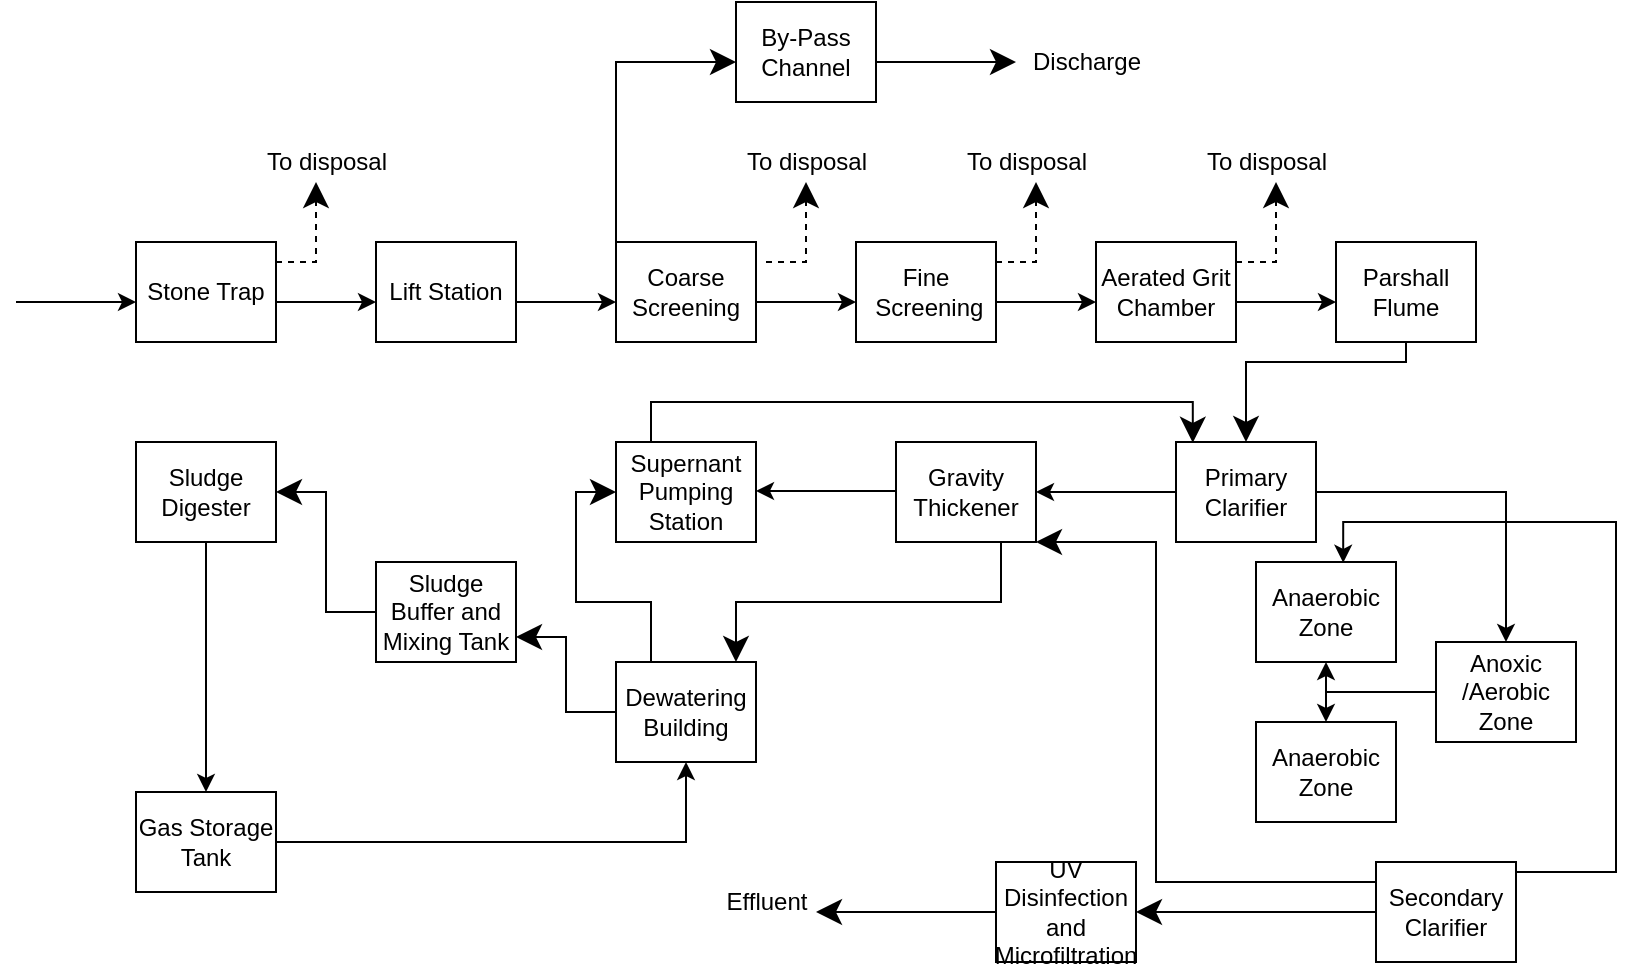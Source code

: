 <mxfile version="16.6.4" type="github">
  <diagram id="dFWF5zn0QugjdTZb5leU" name="Page-1">
    <mxGraphModel dx="1173" dy="645" grid="1" gridSize="10" guides="1" tooltips="1" connect="1" arrows="1" fold="1" page="1" pageScale="1" pageWidth="850" pageHeight="1100" math="0" shadow="0">
      <root>
        <mxCell id="0" />
        <mxCell id="1" parent="0" />
        <mxCell id="zYvr2jX2mmX5dFNxnvae-1" value="" style="endArrow=classic;html=1;rounded=0;sketch=0;" parent="1" edge="1">
          <mxGeometry width="50" height="50" relative="1" as="geometry">
            <mxPoint x="40" y="180" as="sourcePoint" />
            <mxPoint x="100" y="180" as="targetPoint" />
            <Array as="points" />
          </mxGeometry>
        </mxCell>
        <mxCell id="zYvr2jX2mmX5dFNxnvae-2" value="Stone Trap&lt;br&gt;" style="rounded=0;whiteSpace=wrap;html=1;sketch=0;" parent="1" vertex="1">
          <mxGeometry x="100" y="150" width="70" height="50" as="geometry" />
        </mxCell>
        <mxCell id="zYvr2jX2mmX5dFNxnvae-3" value="" style="endArrow=classic;html=1;rounded=0;" parent="1" edge="1">
          <mxGeometry width="50" height="50" relative="1" as="geometry">
            <mxPoint x="190" y="180" as="sourcePoint" />
            <mxPoint x="220" y="180" as="targetPoint" />
            <Array as="points">
              <mxPoint x="170" y="180" />
            </Array>
          </mxGeometry>
        </mxCell>
        <mxCell id="zYvr2jX2mmX5dFNxnvae-4" value="Lift Station&lt;br&gt;" style="rounded=0;whiteSpace=wrap;html=1;" parent="1" vertex="1">
          <mxGeometry x="220" y="150" width="70" height="50" as="geometry" />
        </mxCell>
        <mxCell id="zYvr2jX2mmX5dFNxnvae-7" value="" style="endArrow=classic;html=1;rounded=0;sketch=0;endSize=10;targetPerimeterSpacing=4;strokeWidth=1;jumpStyle=sharp;jumpSize=16;dashed=1;" parent="1" edge="1">
          <mxGeometry width="50" height="50" relative="1" as="geometry">
            <mxPoint x="170" y="160" as="sourcePoint" />
            <mxPoint x="190" y="120" as="targetPoint" />
            <Array as="points">
              <mxPoint x="190" y="160" />
            </Array>
          </mxGeometry>
        </mxCell>
        <mxCell id="zYvr2jX2mmX5dFNxnvae-8" value="To disposal&lt;br&gt;" style="text;html=1;align=center;verticalAlign=middle;resizable=0;points=[];autosize=1;strokeColor=none;fillColor=none;" parent="1" vertex="1">
          <mxGeometry x="160" y="100" width="70" height="20" as="geometry" />
        </mxCell>
        <mxCell id="zYvr2jX2mmX5dFNxnvae-10" value="" style="endArrow=classic;html=1;rounded=0;" parent="1" edge="1">
          <mxGeometry width="50" height="50" relative="1" as="geometry">
            <mxPoint x="310" y="180" as="sourcePoint" />
            <mxPoint x="340" y="180" as="targetPoint" />
            <Array as="points">
              <mxPoint x="290" y="180" />
            </Array>
          </mxGeometry>
        </mxCell>
        <mxCell id="zYvr2jX2mmX5dFNxnvae-11" value="Coarse Screening&lt;br&gt;" style="rounded=0;whiteSpace=wrap;html=1;sketch=0;" parent="1" vertex="1">
          <mxGeometry x="340" y="150" width="70" height="50" as="geometry" />
        </mxCell>
        <mxCell id="zYvr2jX2mmX5dFNxnvae-12" value="" style="endArrow=classic;html=1;rounded=0;sketch=0;endSize=10;targetPerimeterSpacing=4;strokeWidth=1;jumpStyle=sharp;jumpSize=16;dashed=1;" parent="1" edge="1">
          <mxGeometry width="50" height="50" relative="1" as="geometry">
            <mxPoint x="415" y="160" as="sourcePoint" />
            <mxPoint x="435" y="120" as="targetPoint" />
            <Array as="points">
              <mxPoint x="435" y="160" />
            </Array>
          </mxGeometry>
        </mxCell>
        <mxCell id="zYvr2jX2mmX5dFNxnvae-13" value="To disposal&lt;br&gt;" style="text;html=1;align=center;verticalAlign=middle;resizable=0;points=[];autosize=1;strokeColor=none;fillColor=none;" parent="1" vertex="1">
          <mxGeometry x="400" y="100" width="70" height="20" as="geometry" />
        </mxCell>
        <mxCell id="zYvr2jX2mmX5dFNxnvae-14" value="" style="endArrow=classic;html=1;rounded=0;" parent="1" edge="1">
          <mxGeometry width="50" height="50" relative="1" as="geometry">
            <mxPoint x="430" y="180" as="sourcePoint" />
            <mxPoint x="460" y="180" as="targetPoint" />
            <Array as="points">
              <mxPoint x="410" y="180" />
            </Array>
          </mxGeometry>
        </mxCell>
        <mxCell id="zYvr2jX2mmX5dFNxnvae-15" value="Fine&lt;br&gt;&amp;nbsp;Screening" style="rounded=0;whiteSpace=wrap;html=1;sketch=0;" parent="1" vertex="1">
          <mxGeometry x="460" y="150" width="70" height="50" as="geometry" />
        </mxCell>
        <mxCell id="zYvr2jX2mmX5dFNxnvae-16" value="" style="endArrow=classic;html=1;rounded=0;sketch=0;endSize=10;targetPerimeterSpacing=4;strokeWidth=1;jumpStyle=sharp;jumpSize=16;dashed=1;" parent="1" edge="1">
          <mxGeometry width="50" height="50" relative="1" as="geometry">
            <mxPoint x="530" y="160" as="sourcePoint" />
            <mxPoint x="550" y="120" as="targetPoint" />
            <Array as="points">
              <mxPoint x="550" y="160" />
            </Array>
          </mxGeometry>
        </mxCell>
        <mxCell id="zYvr2jX2mmX5dFNxnvae-17" value="To disposal&lt;br&gt;" style="text;html=1;align=center;verticalAlign=middle;resizable=0;points=[];autosize=1;strokeColor=none;fillColor=none;" parent="1" vertex="1">
          <mxGeometry x="510" y="100" width="70" height="20" as="geometry" />
        </mxCell>
        <mxCell id="zYvr2jX2mmX5dFNxnvae-18" value="" style="endArrow=classic;html=1;rounded=0;sketch=0;endSize=10;targetPerimeterSpacing=4;strokeWidth=1;jumpStyle=sharp;jumpSize=16;exitX=0;exitY=0;exitDx=0;exitDy=0;" parent="1" edge="1" source="zYvr2jX2mmX5dFNxnvae-11">
          <mxGeometry width="50" height="50" relative="1" as="geometry">
            <mxPoint x="360" y="150" as="sourcePoint" />
            <mxPoint x="400" y="60" as="targetPoint" />
            <Array as="points">
              <mxPoint x="340" y="60" />
            </Array>
          </mxGeometry>
        </mxCell>
        <mxCell id="zYvr2jX2mmX5dFNxnvae-19" value="By-Pass Channel&lt;br&gt;" style="rounded=0;whiteSpace=wrap;html=1;" parent="1" vertex="1">
          <mxGeometry x="400" y="30" width="70" height="50" as="geometry" />
        </mxCell>
        <mxCell id="zYvr2jX2mmX5dFNxnvae-20" value="" style="endArrow=classic;html=1;rounded=0;sketch=0;endSize=10;targetPerimeterSpacing=4;strokeWidth=1;jumpStyle=sharp;jumpSize=16;" parent="1" edge="1">
          <mxGeometry width="50" height="50" relative="1" as="geometry">
            <mxPoint x="470" y="60" as="sourcePoint" />
            <mxPoint x="540" y="60" as="targetPoint" />
          </mxGeometry>
        </mxCell>
        <mxCell id="zYvr2jX2mmX5dFNxnvae-21" value="Discharge&lt;br&gt;" style="text;html=1;align=center;verticalAlign=middle;resizable=0;points=[];autosize=1;strokeColor=none;fillColor=none;" parent="1" vertex="1">
          <mxGeometry x="540" y="50" width="70" height="20" as="geometry" />
        </mxCell>
        <mxCell id="zYvr2jX2mmX5dFNxnvae-23" value="" style="endArrow=classic;html=1;rounded=0;" parent="1" edge="1">
          <mxGeometry width="50" height="50" relative="1" as="geometry">
            <mxPoint x="550" y="180" as="sourcePoint" />
            <mxPoint x="580" y="180" as="targetPoint" />
            <Array as="points">
              <mxPoint x="530" y="180" />
            </Array>
          </mxGeometry>
        </mxCell>
        <mxCell id="zYvr2jX2mmX5dFNxnvae-24" value="Aerated Grit Chamber&lt;br&gt;" style="rounded=0;whiteSpace=wrap;html=1;sketch=0;" parent="1" vertex="1">
          <mxGeometry x="580" y="150" width="70" height="50" as="geometry" />
        </mxCell>
        <mxCell id="zYvr2jX2mmX5dFNxnvae-25" value="" style="endArrow=classic;html=1;rounded=0;" parent="1" edge="1">
          <mxGeometry width="50" height="50" relative="1" as="geometry">
            <mxPoint x="670" y="180" as="sourcePoint" />
            <mxPoint x="700" y="180" as="targetPoint" />
            <Array as="points">
              <mxPoint x="650" y="180" />
            </Array>
          </mxGeometry>
        </mxCell>
        <mxCell id="zYvr2jX2mmX5dFNxnvae-38" style="edgeStyle=orthogonalEdgeStyle;rounded=0;sketch=0;jumpStyle=sharp;jumpSize=16;orthogonalLoop=1;jettySize=auto;html=1;entryX=0.5;entryY=0;entryDx=0;entryDy=0;endSize=10;targetPerimeterSpacing=4;strokeWidth=1;" parent="1" source="zYvr2jX2mmX5dFNxnvae-26" target="zYvr2jX2mmX5dFNxnvae-29" edge="1">
          <mxGeometry relative="1" as="geometry">
            <Array as="points">
              <mxPoint x="735" y="210" />
              <mxPoint x="655" y="210" />
            </Array>
          </mxGeometry>
        </mxCell>
        <mxCell id="zYvr2jX2mmX5dFNxnvae-26" value="Parshall Flume&lt;br&gt;" style="rounded=0;whiteSpace=wrap;html=1;sketch=0;" parent="1" vertex="1">
          <mxGeometry x="700" y="150" width="70" height="50" as="geometry" />
        </mxCell>
        <mxCell id="zYvr2jX2mmX5dFNxnvae-27" value="" style="endArrow=classic;html=1;rounded=0;sketch=0;endSize=10;targetPerimeterSpacing=4;strokeWidth=1;jumpStyle=sharp;jumpSize=16;dashed=1;" parent="1" edge="1">
          <mxGeometry width="50" height="50" relative="1" as="geometry">
            <mxPoint x="650" y="160" as="sourcePoint" />
            <mxPoint x="670" y="120" as="targetPoint" />
            <Array as="points">
              <mxPoint x="670" y="160" />
            </Array>
          </mxGeometry>
        </mxCell>
        <mxCell id="zYvr2jX2mmX5dFNxnvae-28" value="To disposal&lt;br&gt;" style="text;html=1;align=center;verticalAlign=middle;resizable=0;points=[];autosize=1;strokeColor=none;fillColor=none;" parent="1" vertex="1">
          <mxGeometry x="630" y="100" width="70" height="20" as="geometry" />
        </mxCell>
        <mxCell id="kiTYlphXpIjW1eZHA2D5-8" style="edgeStyle=orthogonalEdgeStyle;rounded=0;orthogonalLoop=1;jettySize=auto;html=1;exitX=1;exitY=0.5;exitDx=0;exitDy=0;entryX=0.5;entryY=0;entryDx=0;entryDy=0;" edge="1" parent="1" source="zYvr2jX2mmX5dFNxnvae-29" target="kiTYlphXpIjW1eZHA2D5-5">
          <mxGeometry relative="1" as="geometry" />
        </mxCell>
        <mxCell id="zYvr2jX2mmX5dFNxnvae-29" value="Primary Clarifier&lt;br&gt;" style="rounded=0;whiteSpace=wrap;html=1;sketch=0;" parent="1" vertex="1">
          <mxGeometry x="620" y="250" width="70" height="50" as="geometry" />
        </mxCell>
        <mxCell id="zYvr2jX2mmX5dFNxnvae-40" style="edgeStyle=orthogonalEdgeStyle;rounded=0;sketch=0;jumpStyle=sharp;jumpSize=16;orthogonalLoop=1;jettySize=auto;html=1;exitX=0.75;exitY=1;exitDx=0;exitDy=0;entryX=0.857;entryY=0;entryDx=0;entryDy=0;entryPerimeter=0;endSize=10;targetPerimeterSpacing=4;strokeWidth=1;" parent="1" source="zYvr2jX2mmX5dFNxnvae-32" target="zYvr2jX2mmX5dFNxnvae-39" edge="1">
          <mxGeometry relative="1" as="geometry" />
        </mxCell>
        <mxCell id="zYvr2jX2mmX5dFNxnvae-32" value="Gravity Thickener&lt;br&gt;" style="rounded=0;whiteSpace=wrap;html=1;sketch=0;" parent="1" vertex="1">
          <mxGeometry x="480" y="250" width="70" height="50" as="geometry" />
        </mxCell>
        <mxCell id="zYvr2jX2mmX5dFNxnvae-33" value="" style="endArrow=classic;html=1;rounded=0;entryX=1;entryY=0.5;entryDx=0;entryDy=0;exitX=0;exitY=0.5;exitDx=0;exitDy=0;" parent="1" source="zYvr2jX2mmX5dFNxnvae-29" target="zYvr2jX2mmX5dFNxnvae-32" edge="1">
          <mxGeometry width="50" height="50" relative="1" as="geometry">
            <mxPoint x="680" y="190" as="sourcePoint" />
            <mxPoint x="710" y="190" as="targetPoint" />
            <Array as="points" />
          </mxGeometry>
        </mxCell>
        <mxCell id="zYvr2jX2mmX5dFNxnvae-37" style="edgeStyle=orthogonalEdgeStyle;rounded=0;sketch=0;jumpStyle=sharp;jumpSize=16;orthogonalLoop=1;jettySize=auto;html=1;exitX=0.25;exitY=0;exitDx=0;exitDy=0;entryX=0.12;entryY=0.008;entryDx=0;entryDy=0;entryPerimeter=0;endSize=10;targetPerimeterSpacing=4;strokeWidth=1;" parent="1" source="zYvr2jX2mmX5dFNxnvae-34" target="zYvr2jX2mmX5dFNxnvae-29" edge="1">
          <mxGeometry relative="1" as="geometry" />
        </mxCell>
        <mxCell id="zYvr2jX2mmX5dFNxnvae-34" value="Supernant Pumping Station" style="rounded=0;whiteSpace=wrap;html=1;sketch=0;" parent="1" vertex="1">
          <mxGeometry x="340" y="250" width="70" height="50" as="geometry" />
        </mxCell>
        <mxCell id="zYvr2jX2mmX5dFNxnvae-35" value="" style="endArrow=classic;html=1;rounded=0;entryX=1;entryY=0.5;entryDx=0;entryDy=0;exitX=0;exitY=0.5;exitDx=0;exitDy=0;" parent="1" edge="1">
          <mxGeometry width="50" height="50" relative="1" as="geometry">
            <mxPoint x="480" y="274.5" as="sourcePoint" />
            <mxPoint x="410" y="274.5" as="targetPoint" />
            <Array as="points" />
          </mxGeometry>
        </mxCell>
        <mxCell id="zYvr2jX2mmX5dFNxnvae-41" style="edgeStyle=orthogonalEdgeStyle;rounded=0;sketch=0;jumpStyle=sharp;jumpSize=16;orthogonalLoop=1;jettySize=auto;html=1;exitX=0.25;exitY=0;exitDx=0;exitDy=0;entryX=0;entryY=0.5;entryDx=0;entryDy=0;endSize=10;targetPerimeterSpacing=4;strokeWidth=1;" parent="1" source="zYvr2jX2mmX5dFNxnvae-39" target="zYvr2jX2mmX5dFNxnvae-34" edge="1">
          <mxGeometry relative="1" as="geometry" />
        </mxCell>
        <mxCell id="zYvr2jX2mmX5dFNxnvae-43" style="edgeStyle=orthogonalEdgeStyle;rounded=0;sketch=0;jumpStyle=sharp;jumpSize=16;orthogonalLoop=1;jettySize=auto;html=1;exitX=0;exitY=0.5;exitDx=0;exitDy=0;entryX=1;entryY=0.75;entryDx=0;entryDy=0;endSize=10;targetPerimeterSpacing=4;strokeWidth=1;" parent="1" source="zYvr2jX2mmX5dFNxnvae-39" target="zYvr2jX2mmX5dFNxnvae-42" edge="1">
          <mxGeometry relative="1" as="geometry" />
        </mxCell>
        <mxCell id="zYvr2jX2mmX5dFNxnvae-39" value="Dewatering Building" style="rounded=0;whiteSpace=wrap;html=1;sketch=0;" parent="1" vertex="1">
          <mxGeometry x="340" y="360" width="70" height="50" as="geometry" />
        </mxCell>
        <mxCell id="zYvr2jX2mmX5dFNxnvae-46" style="edgeStyle=orthogonalEdgeStyle;rounded=0;sketch=0;jumpStyle=sharp;jumpSize=16;orthogonalLoop=1;jettySize=auto;html=1;entryX=1;entryY=0.5;entryDx=0;entryDy=0;endSize=10;targetPerimeterSpacing=4;strokeWidth=1;" parent="1" source="zYvr2jX2mmX5dFNxnvae-42" target="zYvr2jX2mmX5dFNxnvae-44" edge="1">
          <mxGeometry relative="1" as="geometry" />
        </mxCell>
        <mxCell id="zYvr2jX2mmX5dFNxnvae-42" value="Sludge Buffer and Mixing Tank" style="rounded=0;whiteSpace=wrap;html=1;sketch=0;" parent="1" vertex="1">
          <mxGeometry x="220" y="310" width="70" height="50" as="geometry" />
        </mxCell>
        <mxCell id="kiTYlphXpIjW1eZHA2D5-2" style="edgeStyle=orthogonalEdgeStyle;rounded=0;orthogonalLoop=1;jettySize=auto;html=1;" edge="1" parent="1" source="zYvr2jX2mmX5dFNxnvae-44" target="zYvr2jX2mmX5dFNxnvae-47">
          <mxGeometry relative="1" as="geometry" />
        </mxCell>
        <mxCell id="zYvr2jX2mmX5dFNxnvae-44" value="Sludge Digester" style="rounded=0;whiteSpace=wrap;html=1;sketch=0;" parent="1" vertex="1">
          <mxGeometry x="100" y="250" width="70" height="50" as="geometry" />
        </mxCell>
        <mxCell id="kiTYlphXpIjW1eZHA2D5-4" style="edgeStyle=orthogonalEdgeStyle;rounded=0;orthogonalLoop=1;jettySize=auto;html=1;entryX=0.5;entryY=1;entryDx=0;entryDy=0;" edge="1" parent="1" source="zYvr2jX2mmX5dFNxnvae-47" target="zYvr2jX2mmX5dFNxnvae-39">
          <mxGeometry relative="1" as="geometry">
            <mxPoint x="320" y="440" as="targetPoint" />
          </mxGeometry>
        </mxCell>
        <mxCell id="zYvr2jX2mmX5dFNxnvae-47" value="Gas Storage Tank" style="rounded=0;whiteSpace=wrap;html=1;sketch=0;" parent="1" vertex="1">
          <mxGeometry x="100" y="425" width="70" height="50" as="geometry" />
        </mxCell>
        <mxCell id="zYvr2jX2mmX5dFNxnvae-50" style="edgeStyle=orthogonalEdgeStyle;rounded=0;sketch=0;jumpStyle=sharp;jumpSize=16;orthogonalLoop=1;jettySize=auto;html=1;entryX=1;entryY=1;entryDx=0;entryDy=0;endSize=10;targetPerimeterSpacing=4;strokeWidth=1;exitX=0;exitY=0.25;exitDx=0;exitDy=0;" parent="1" source="zYvr2jX2mmX5dFNxnvae-49" target="zYvr2jX2mmX5dFNxnvae-32" edge="1">
          <mxGeometry relative="1" as="geometry">
            <Array as="points">
              <mxPoint x="720" y="470" />
              <mxPoint x="610" y="470" />
              <mxPoint x="610" y="300" />
            </Array>
          </mxGeometry>
        </mxCell>
        <mxCell id="zYvr2jX2mmX5dFNxnvae-52" style="edgeStyle=orthogonalEdgeStyle;rounded=0;sketch=0;jumpStyle=sharp;jumpSize=16;orthogonalLoop=1;jettySize=auto;html=1;entryX=1;entryY=0.5;entryDx=0;entryDy=0;endSize=10;targetPerimeterSpacing=4;strokeWidth=1;" parent="1" source="zYvr2jX2mmX5dFNxnvae-49" target="zYvr2jX2mmX5dFNxnvae-51" edge="1">
          <mxGeometry relative="1" as="geometry" />
        </mxCell>
        <mxCell id="kiTYlphXpIjW1eZHA2D5-9" style="edgeStyle=orthogonalEdgeStyle;rounded=0;orthogonalLoop=1;jettySize=auto;html=1;exitX=1;exitY=0.5;exitDx=0;exitDy=0;entryX=0.623;entryY=0.008;entryDx=0;entryDy=0;entryPerimeter=0;" edge="1" parent="1" source="zYvr2jX2mmX5dFNxnvae-49" target="kiTYlphXpIjW1eZHA2D5-6">
          <mxGeometry relative="1" as="geometry">
            <mxPoint x="830" y="450" as="targetPoint" />
            <Array as="points">
              <mxPoint x="840" y="465" />
              <mxPoint x="840" y="290" />
              <mxPoint x="704" y="290" />
            </Array>
          </mxGeometry>
        </mxCell>
        <mxCell id="zYvr2jX2mmX5dFNxnvae-49" value="Secondary Clarifier" style="rounded=0;whiteSpace=wrap;html=1;sketch=0;" parent="1" vertex="1">
          <mxGeometry x="720" y="460" width="70" height="50" as="geometry" />
        </mxCell>
        <mxCell id="zYvr2jX2mmX5dFNxnvae-54" style="edgeStyle=orthogonalEdgeStyle;rounded=0;sketch=0;jumpStyle=sharp;jumpSize=16;orthogonalLoop=1;jettySize=auto;html=1;endSize=10;targetPerimeterSpacing=4;strokeWidth=1;" parent="1" source="zYvr2jX2mmX5dFNxnvae-51" edge="1">
          <mxGeometry relative="1" as="geometry">
            <mxPoint x="440" y="485" as="targetPoint" />
          </mxGeometry>
        </mxCell>
        <mxCell id="zYvr2jX2mmX5dFNxnvae-51" value="UV Disinfection and Microfiltration" style="rounded=0;whiteSpace=wrap;html=1;sketch=0;" parent="1" vertex="1">
          <mxGeometry x="530" y="460" width="70" height="50" as="geometry" />
        </mxCell>
        <mxCell id="zYvr2jX2mmX5dFNxnvae-55" value="Effluent" style="text;html=1;align=center;verticalAlign=middle;resizable=0;points=[];autosize=1;strokeColor=none;fillColor=none;" parent="1" vertex="1">
          <mxGeometry x="390" y="470" width="50" height="20" as="geometry" />
        </mxCell>
        <mxCell id="kiTYlphXpIjW1eZHA2D5-15" style="edgeStyle=elbowEdgeStyle;rounded=0;orthogonalLoop=1;jettySize=auto;html=1;exitX=0;exitY=0.5;exitDx=0;exitDy=0;entryX=0.5;entryY=0;entryDx=0;entryDy=0;" edge="1" parent="1" source="kiTYlphXpIjW1eZHA2D5-5" target="kiTYlphXpIjW1eZHA2D5-7">
          <mxGeometry relative="1" as="geometry">
            <Array as="points">
              <mxPoint x="695" y="390" />
            </Array>
          </mxGeometry>
        </mxCell>
        <mxCell id="kiTYlphXpIjW1eZHA2D5-16" style="edgeStyle=elbowEdgeStyle;rounded=0;orthogonalLoop=1;jettySize=auto;html=1;exitX=0;exitY=0.5;exitDx=0;exitDy=0;entryX=0.5;entryY=1;entryDx=0;entryDy=0;" edge="1" parent="1" source="kiTYlphXpIjW1eZHA2D5-5" target="kiTYlphXpIjW1eZHA2D5-6">
          <mxGeometry relative="1" as="geometry">
            <Array as="points">
              <mxPoint x="695" y="380" />
            </Array>
          </mxGeometry>
        </mxCell>
        <mxCell id="kiTYlphXpIjW1eZHA2D5-5" value="Anoxic /Aerobic Zone" style="rounded=0;whiteSpace=wrap;html=1;sketch=0;" vertex="1" parent="1">
          <mxGeometry x="750" y="350" width="70" height="50" as="geometry" />
        </mxCell>
        <mxCell id="kiTYlphXpIjW1eZHA2D5-6" value="Anaerobic Zone&lt;br&gt;" style="rounded=0;whiteSpace=wrap;html=1;sketch=0;" vertex="1" parent="1">
          <mxGeometry x="660" y="310" width="70" height="50" as="geometry" />
        </mxCell>
        <mxCell id="kiTYlphXpIjW1eZHA2D5-7" value="Anaerobic Zone&lt;br&gt;" style="rounded=0;whiteSpace=wrap;html=1;sketch=0;" vertex="1" parent="1">
          <mxGeometry x="660" y="390" width="70" height="50" as="geometry" />
        </mxCell>
      </root>
    </mxGraphModel>
  </diagram>
</mxfile>
